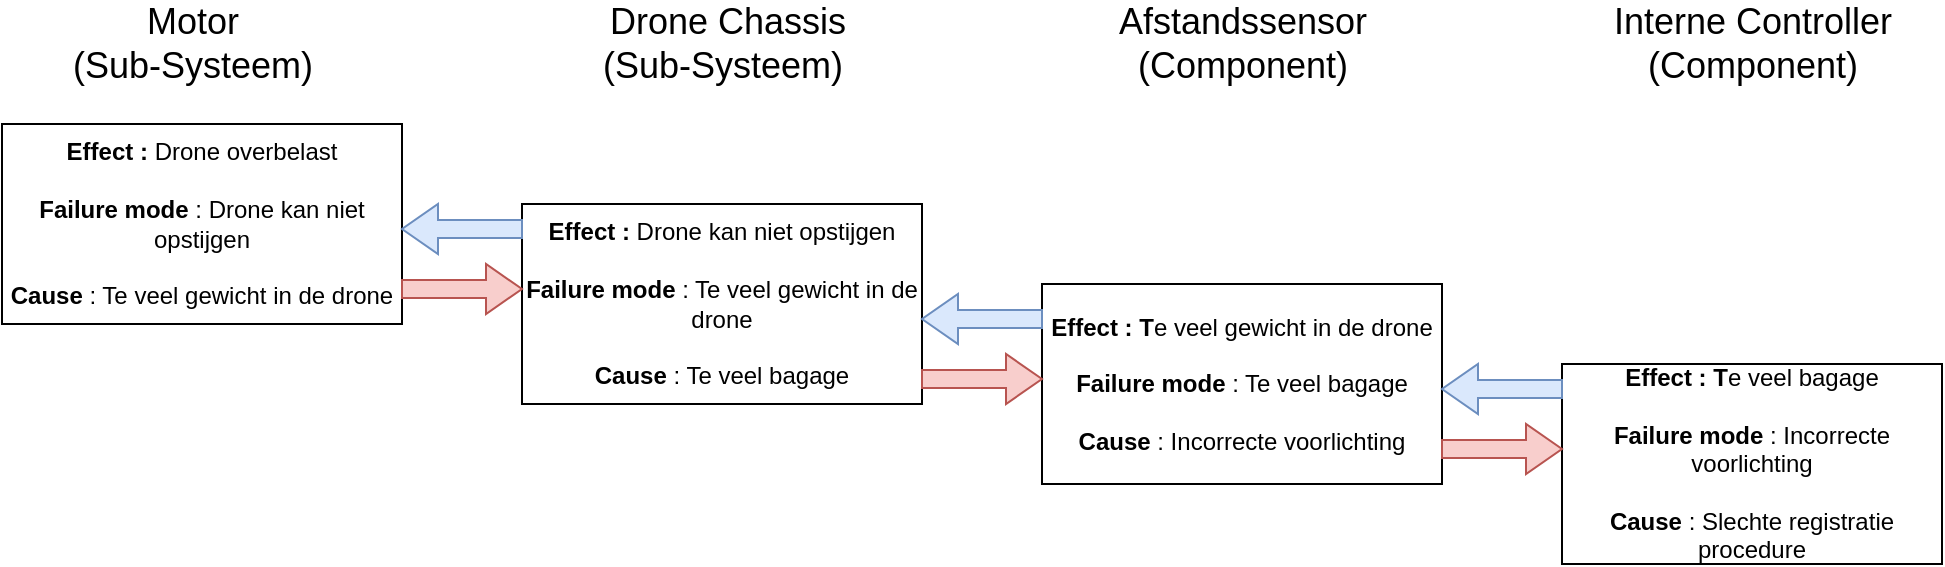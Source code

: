 <mxfile version="14.5.3" type="device"><diagram id="-wzljS80fIpCf_wwPLZV" name="Page-1"><mxGraphModel dx="1422" dy="705" grid="1" gridSize="10" guides="1" tooltips="1" connect="1" arrows="1" fold="1" page="1" pageScale="1" pageWidth="827" pageHeight="1169" math="0" shadow="0"><root><mxCell id="0"/><mxCell id="1" parent="0"/><mxCell id="MJGOrpJm7eEiXwG1D5fX-1" value="&lt;b&gt;Effect : &lt;/b&gt;Drone overbelast&lt;br&gt;&lt;br&gt;&lt;b&gt;Failure mode&lt;/b&gt; : Drone kan niet opstijgen&lt;br&gt;&lt;br&gt;&lt;b&gt;Cause &lt;/b&gt;: Te veel gewicht in de drone" style="rounded=0;whiteSpace=wrap;html=1;" parent="1" vertex="1"><mxGeometry x="120" y="100" width="200" height="100" as="geometry"/></mxCell><mxCell id="MJGOrpJm7eEiXwG1D5fX-2" value="&lt;b&gt;Effect : &lt;/b&gt;Drone kan niet opstijgen&lt;br&gt;&lt;br&gt;&lt;b&gt;Failure mode&lt;/b&gt; : Te veel gewicht in de drone&lt;br&gt;&lt;br&gt;&lt;b&gt;Cause &lt;/b&gt;: Te veel bagage&lt;span style=&quot;color: rgba(0 , 0 , 0 , 0) ; font-family: monospace ; font-size: 0px&quot;&gt;%3CmxGraphModel%3E%3Croot%3E%3CmxCell%20id%3D%220%22%2F%3E%3CmxCell%20id%3D%221%22%20parent%3D%220%22%2F%3E%3CmxCell%20id%3D%222%22%20value%3D%22%26lt%3Bb%26gt%3Beffect%20%3A%26amp%3Bnbsp%3B%26lt%3B%2Fb%26gt%3BDrone%20crashes%26lt%3Bbr%26gt%3B%26lt%3Bbr%26gt%3B%26lt%3Bb%26gt%3Bfailure%20mode%26lt%3B%2Fb%26gt%3B%20%3A%20motor%20stop%20working%26lt%3Bbr%26gt%3B%26lt%3Bbr%26gt%3B%26lt%3Bb%26gt%3Bcause%20%26lt%3B%2Fb%26gt%3B%3A%20no%20more%20fuel%22%20style%3D%22rounded%3D0%3BwhiteSpace%3Dwrap%3Bhtml%3D1%3B%22%20vertex%3D%221%22%20parent%3D%221%22%3E%3CmxGeometry%20x%3D%22130%22%20y%3D%22100%22%20width%3D%22190%22%20height%3D%22100%22%20as%3D%22geometry%22%2F%3E%3C%2FmxCell%3E%3C%2Froot%3E%3C%2FmxGraphModel%3E&lt;/span&gt;" style="rounded=0;whiteSpace=wrap;html=1;" parent="1" vertex="1"><mxGeometry x="380" y="140" width="200" height="100" as="geometry"/></mxCell><mxCell id="MJGOrpJm7eEiXwG1D5fX-3" value="&lt;b&gt;Effect : T&lt;/b&gt;e veel gewicht in de drone&lt;br&gt;&lt;br&gt;&lt;b&gt;Failure mode&lt;/b&gt; : Te veel bagage&lt;br&gt;&lt;b&gt;&lt;br&gt;Cause &lt;/b&gt;: Incorrecte voorlichting" style="rounded=0;whiteSpace=wrap;html=1;" parent="1" vertex="1"><mxGeometry x="640" y="180" width="200" height="100" as="geometry"/></mxCell><mxCell id="MJGOrpJm7eEiXwG1D5fX-4" value="&lt;b&gt;Effect : T&lt;/b&gt;e veel bagage&lt;br&gt;&lt;br&gt;&lt;b&gt;Failure mode&lt;/b&gt; : Incorrecte voorlichting&lt;br&gt;&lt;br&gt;&lt;b&gt;Cause &lt;/b&gt;: Slechte registratie procedure" style="rounded=0;whiteSpace=wrap;html=1;" parent="1" vertex="1"><mxGeometry x="900" y="220" width="190" height="100" as="geometry"/></mxCell><mxCell id="MJGOrpJm7eEiXwG1D5fX-11" value="&lt;font style=&quot;font-size: 18px&quot;&gt;Motor &lt;br&gt;(Sub-Systeem)&lt;/font&gt;" style="text;html=1;align=center;verticalAlign=middle;resizable=0;points=[];autosize=1;" parent="1" vertex="1"><mxGeometry x="145" y="40" width="140" height="40" as="geometry"/></mxCell><mxCell id="MJGOrpJm7eEiXwG1D5fX-12" value="&lt;font style=&quot;font-size: 18px&quot;&gt;&amp;nbsp;Drone Chassis &lt;br&gt;(Sub-Systeem)&lt;/font&gt;" style="text;html=1;align=center;verticalAlign=middle;resizable=0;points=[];autosize=1;" parent="1" vertex="1"><mxGeometry x="410" y="40" width="140" height="40" as="geometry"/></mxCell><mxCell id="MJGOrpJm7eEiXwG1D5fX-13" value="&lt;font style=&quot;font-size: 18px&quot;&gt;Afstandssensor &lt;br&gt;(Component)&lt;/font&gt;" style="text;html=1;align=center;verticalAlign=middle;resizable=0;points=[];autosize=1;" parent="1" vertex="1"><mxGeometry x="670" y="40" width="140" height="40" as="geometry"/></mxCell><mxCell id="MJGOrpJm7eEiXwG1D5fX-14" value="&lt;font style=&quot;font-size: 18px&quot;&gt;Interne Controller &lt;br&gt;(Component)&lt;/font&gt;" style="text;html=1;align=center;verticalAlign=middle;resizable=0;points=[];autosize=1;" parent="1" vertex="1"><mxGeometry x="920" y="40" width="150" height="40" as="geometry"/></mxCell><mxCell id="l8gZ7E1BPeL0093D6zEW-7" value="" style="html=1;shadow=0;dashed=0;align=center;verticalAlign=middle;shape=mxgraph.arrows2.arrow;dy=0.64;dx=18;flipH=1;notch=0;fillColor=#dae8fc;strokeColor=#6c8ebf;" vertex="1" parent="1"><mxGeometry x="320" y="140" width="60" height="25" as="geometry"/></mxCell><mxCell id="l8gZ7E1BPeL0093D6zEW-8" value="" style="html=1;shadow=0;dashed=0;align=center;verticalAlign=middle;shape=mxgraph.arrows2.arrow;dy=0.64;dx=18;flipH=1;notch=0;fillColor=#f8cecc;strokeColor=#b85450;direction=west;" vertex="1" parent="1"><mxGeometry x="320" y="170" width="60" height="25" as="geometry"/></mxCell><mxCell id="l8gZ7E1BPeL0093D6zEW-9" value="" style="html=1;shadow=0;dashed=0;align=center;verticalAlign=middle;shape=mxgraph.arrows2.arrow;dy=0.64;dx=18;flipH=1;notch=0;fillColor=#dae8fc;strokeColor=#6c8ebf;" vertex="1" parent="1"><mxGeometry x="580" y="185" width="60" height="25" as="geometry"/></mxCell><mxCell id="l8gZ7E1BPeL0093D6zEW-10" value="" style="html=1;shadow=0;dashed=0;align=center;verticalAlign=middle;shape=mxgraph.arrows2.arrow;dy=0.64;dx=18;flipH=1;notch=0;fillColor=#f8cecc;strokeColor=#b85450;direction=west;" vertex="1" parent="1"><mxGeometry x="580" y="215" width="60" height="25" as="geometry"/></mxCell><mxCell id="l8gZ7E1BPeL0093D6zEW-11" value="" style="html=1;shadow=0;dashed=0;align=center;verticalAlign=middle;shape=mxgraph.arrows2.arrow;dy=0.64;dx=18;flipH=1;notch=0;fillColor=#dae8fc;strokeColor=#6c8ebf;" vertex="1" parent="1"><mxGeometry x="840" y="220" width="60" height="25" as="geometry"/></mxCell><mxCell id="l8gZ7E1BPeL0093D6zEW-12" value="" style="html=1;shadow=0;dashed=0;align=center;verticalAlign=middle;shape=mxgraph.arrows2.arrow;dy=0.64;dx=18;flipH=1;notch=0;fillColor=#f8cecc;strokeColor=#b85450;direction=west;" vertex="1" parent="1"><mxGeometry x="840" y="250" width="60" height="25" as="geometry"/></mxCell></root></mxGraphModel></diagram></mxfile>